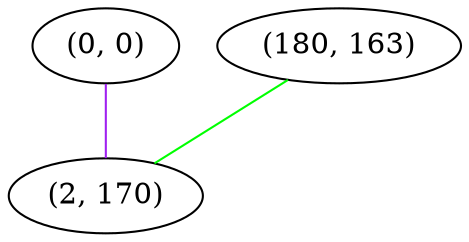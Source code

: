 graph "" {
"(0, 0)";
"(180, 163)";
"(2, 170)";
"(0, 0)" -- "(2, 170)"  [color=purple, key=0, weight=4];
"(180, 163)" -- "(2, 170)"  [color=green, key=0, weight=2];
}
